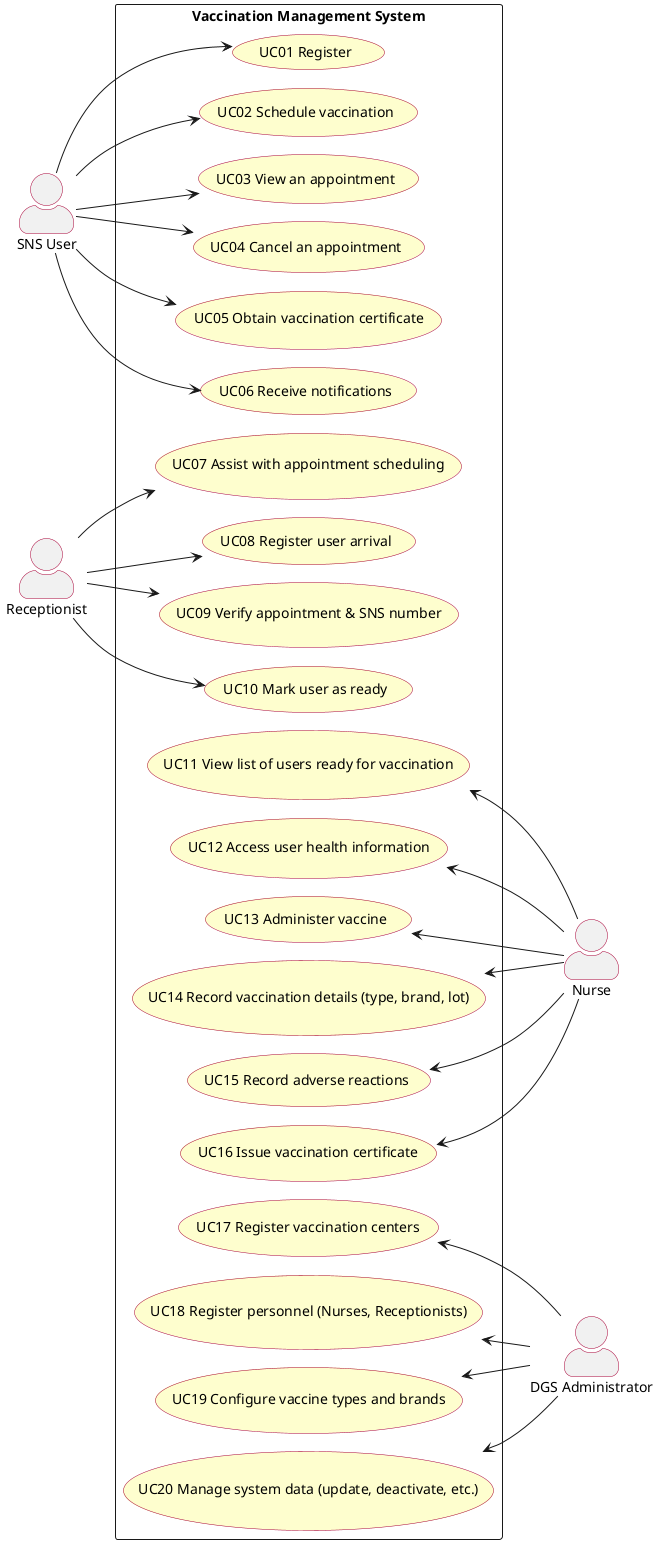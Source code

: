 @startuml UCD

!pragma layout smetana

left to right direction
skinparam packageStyle rectangle
skinparam actorStyle awesome
skinparam shadowing false

skinparam usecase {
  BackgroundColor #FEFECE
  BorderColor #A80036
}

skinparam actor {
  BorderColor #A80036
  FontColor black
}

actor "SNS User" as sns
actor "Receptionist" as rec

rectangle "Vaccination Management System" {
  usecase UC01 as "UC01 Register"
  usecase UC02 as "UC02 Schedule vaccination"
  usecase UC03 as "UC03 View an appointment"
  usecase UC04 as "UC04 Cancel an appointment"
  usecase UC05 as "UC05 Obtain vaccination certificate"
  usecase UC06 as "UC06 Receive notifications"
  usecase UC07 as "UC07 Assist with appointment scheduling"
  usecase UC08 as "UC08 Register user arrival"
  usecase UC09 as "UC09 Verify appointment & SNS number"
  usecase UC10 as "UC10 Mark user as ready"
  usecase UC11 as "UC11 View list of users ready for vaccination"
  usecase UC12 as "UC12 Access user health information"
  usecase UC13 as "UC13 Administer vaccine"
  usecase UC14 as "UC14 Record vaccination details (type, brand, lot)"
  usecase UC15 as "UC15 Record adverse reactions"
  usecase UC16 as "UC16 Issue vaccination certificate"
  usecase UC17 as "UC17 Register vaccination centers"
  usecase UC18 as "UC18 Register personnel (Nurses, Receptionists)"
  usecase UC19 as "UC19 Configure vaccine types and brands"
  usecase UC20 as "UC20 Manage system data (update, deactivate, etc.)"
}

actor "Nurse" as nurse
actor "DGS Administrator" as admin

sns --> UC01
sns --> UC02
sns --> UC03
sns --> UC04
sns --> UC05
sns --> UC06

rec --> UC07
rec --> UC08
rec --> UC09
rec --> UC10

UC11 <-- nurse
UC12 <-- nurse
UC13 <-- nurse
UC14 <-- nurse
UC15 <-- nurse
UC16 <-- nurse

UC17 <-- admin
UC18 <-- admin
UC19 <-- admin
UC20 <-- admin

@enduml